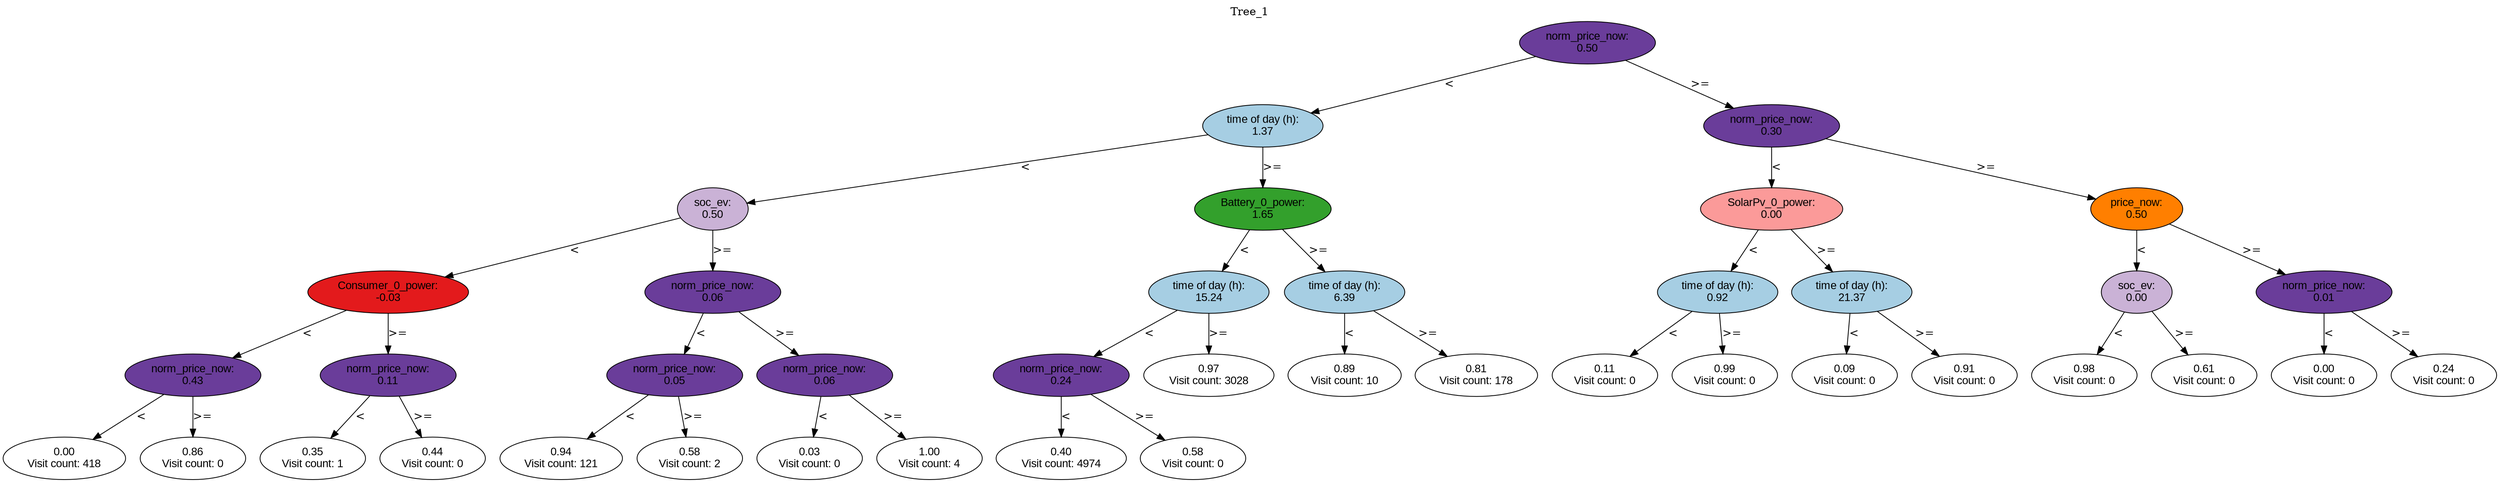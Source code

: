 digraph BST {
    node [fontname="Arial" style=filled colorscheme=paired12];
    0 [ label = "norm_price_now:
0.50" fillcolor=10];
    1 [ label = "time of day (h):
1.37" fillcolor=1];
    2 [ label = "soc_ev:
0.50" fillcolor=9];
    3 [ label = "Consumer_0_power:
-0.03" fillcolor=6];
    4 [ label = "norm_price_now:
0.43" fillcolor=10];
    5 [ label = "0.00
Visit count: 418" fillcolor=white];
    6 [ label = "0.86
Visit count: 0" fillcolor=white];
    7 [ label = "norm_price_now:
0.11" fillcolor=10];
    8 [ label = "0.35
Visit count: 1" fillcolor=white];
    9 [ label = "0.44
Visit count: 0" fillcolor=white];
    10 [ label = "norm_price_now:
0.06" fillcolor=10];
    11 [ label = "norm_price_now:
0.05" fillcolor=10];
    12 [ label = "0.94
Visit count: 121" fillcolor=white];
    13 [ label = "0.58
Visit count: 2" fillcolor=white];
    14 [ label = "norm_price_now:
0.06" fillcolor=10];
    15 [ label = "0.03
Visit count: 0" fillcolor=white];
    16 [ label = "1.00
Visit count: 4" fillcolor=white];
    17 [ label = "Battery_0_power:
1.65" fillcolor=4];
    18 [ label = "time of day (h):
15.24" fillcolor=1];
    19 [ label = "norm_price_now:
0.24" fillcolor=10];
    20 [ label = "0.40
Visit count: 4974" fillcolor=white];
    21 [ label = "0.58
Visit count: 0" fillcolor=white];
    22 [ label = "0.97
Visit count: 3028" fillcolor=white];
    23 [ label = "time of day (h):
6.39" fillcolor=1];
    24 [ label = "0.89
Visit count: 10" fillcolor=white];
    25 [ label = "0.81
Visit count: 178" fillcolor=white];
    26 [ label = "norm_price_now:
0.30" fillcolor=10];
    27 [ label = "SolarPv_0_power:
0.00" fillcolor=5];
    28 [ label = "time of day (h):
0.92" fillcolor=1];
    29 [ label = "0.11
Visit count: 0" fillcolor=white];
    30 [ label = "0.99
Visit count: 0" fillcolor=white];
    31 [ label = "time of day (h):
21.37" fillcolor=1];
    32 [ label = "0.09
Visit count: 0" fillcolor=white];
    33 [ label = "0.91
Visit count: 0" fillcolor=white];
    34 [ label = "price_now:
0.50" fillcolor=8];
    35 [ label = "soc_ev:
0.00" fillcolor=9];
    36 [ label = "0.98
Visit count: 0" fillcolor=white];
    37 [ label = "0.61
Visit count: 0" fillcolor=white];
    38 [ label = "norm_price_now:
0.01" fillcolor=10];
    39 [ label = "0.00
Visit count: 0" fillcolor=white];
    40 [ label = "0.24
Visit count: 0" fillcolor=white];

    0  -> 1[ label = "<"];
    0  -> 26[ label = ">="];
    1  -> 2[ label = "<"];
    1  -> 17[ label = ">="];
    2  -> 3[ label = "<"];
    2  -> 10[ label = ">="];
    3  -> 4[ label = "<"];
    3  -> 7[ label = ">="];
    4  -> 5[ label = "<"];
    4  -> 6[ label = ">="];
    7  -> 8[ label = "<"];
    7  -> 9[ label = ">="];
    10  -> 11[ label = "<"];
    10  -> 14[ label = ">="];
    11  -> 12[ label = "<"];
    11  -> 13[ label = ">="];
    14  -> 15[ label = "<"];
    14  -> 16[ label = ">="];
    17  -> 18[ label = "<"];
    17  -> 23[ label = ">="];
    18  -> 19[ label = "<"];
    18  -> 22[ label = ">="];
    19  -> 20[ label = "<"];
    19  -> 21[ label = ">="];
    23  -> 24[ label = "<"];
    23  -> 25[ label = ">="];
    26  -> 27[ label = "<"];
    26  -> 34[ label = ">="];
    27  -> 28[ label = "<"];
    27  -> 31[ label = ">="];
    28  -> 29[ label = "<"];
    28  -> 30[ label = ">="];
    31  -> 32[ label = "<"];
    31  -> 33[ label = ">="];
    34  -> 35[ label = "<"];
    34  -> 38[ label = ">="];
    35  -> 36[ label = "<"];
    35  -> 37[ label = ">="];
    38  -> 39[ label = "<"];
    38  -> 40[ label = ">="];

    labelloc="t";
    label="Tree_1";
}